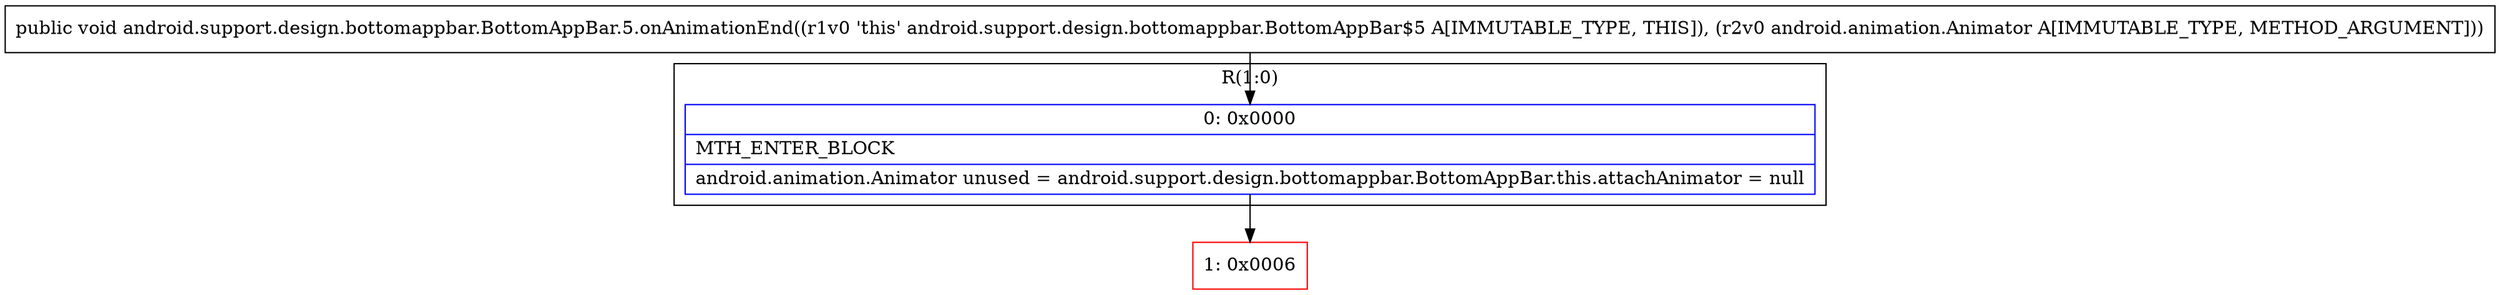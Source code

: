 digraph "CFG forandroid.support.design.bottomappbar.BottomAppBar.5.onAnimationEnd(Landroid\/animation\/Animator;)V" {
subgraph cluster_Region_780835309 {
label = "R(1:0)";
node [shape=record,color=blue];
Node_0 [shape=record,label="{0\:\ 0x0000|MTH_ENTER_BLOCK\l|android.animation.Animator unused = android.support.design.bottomappbar.BottomAppBar.this.attachAnimator = null\l}"];
}
Node_1 [shape=record,color=red,label="{1\:\ 0x0006}"];
MethodNode[shape=record,label="{public void android.support.design.bottomappbar.BottomAppBar.5.onAnimationEnd((r1v0 'this' android.support.design.bottomappbar.BottomAppBar$5 A[IMMUTABLE_TYPE, THIS]), (r2v0 android.animation.Animator A[IMMUTABLE_TYPE, METHOD_ARGUMENT])) }"];
MethodNode -> Node_0;
Node_0 -> Node_1;
}

